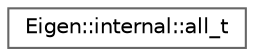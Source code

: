 digraph "Graphical Class Hierarchy"
{
 // LATEX_PDF_SIZE
  bgcolor="transparent";
  edge [fontname=Helvetica,fontsize=10,labelfontname=Helvetica,labelfontsize=10];
  node [fontname=Helvetica,fontsize=10,shape=box,height=0.2,width=0.4];
  rankdir="LR";
  Node0 [id="Node000000",label="Eigen::internal::all_t",height=0.2,width=0.4,color="grey40", fillcolor="white", style="filled",URL="$structEigen_1_1internal_1_1all__t.html",tooltip=" "];
}

